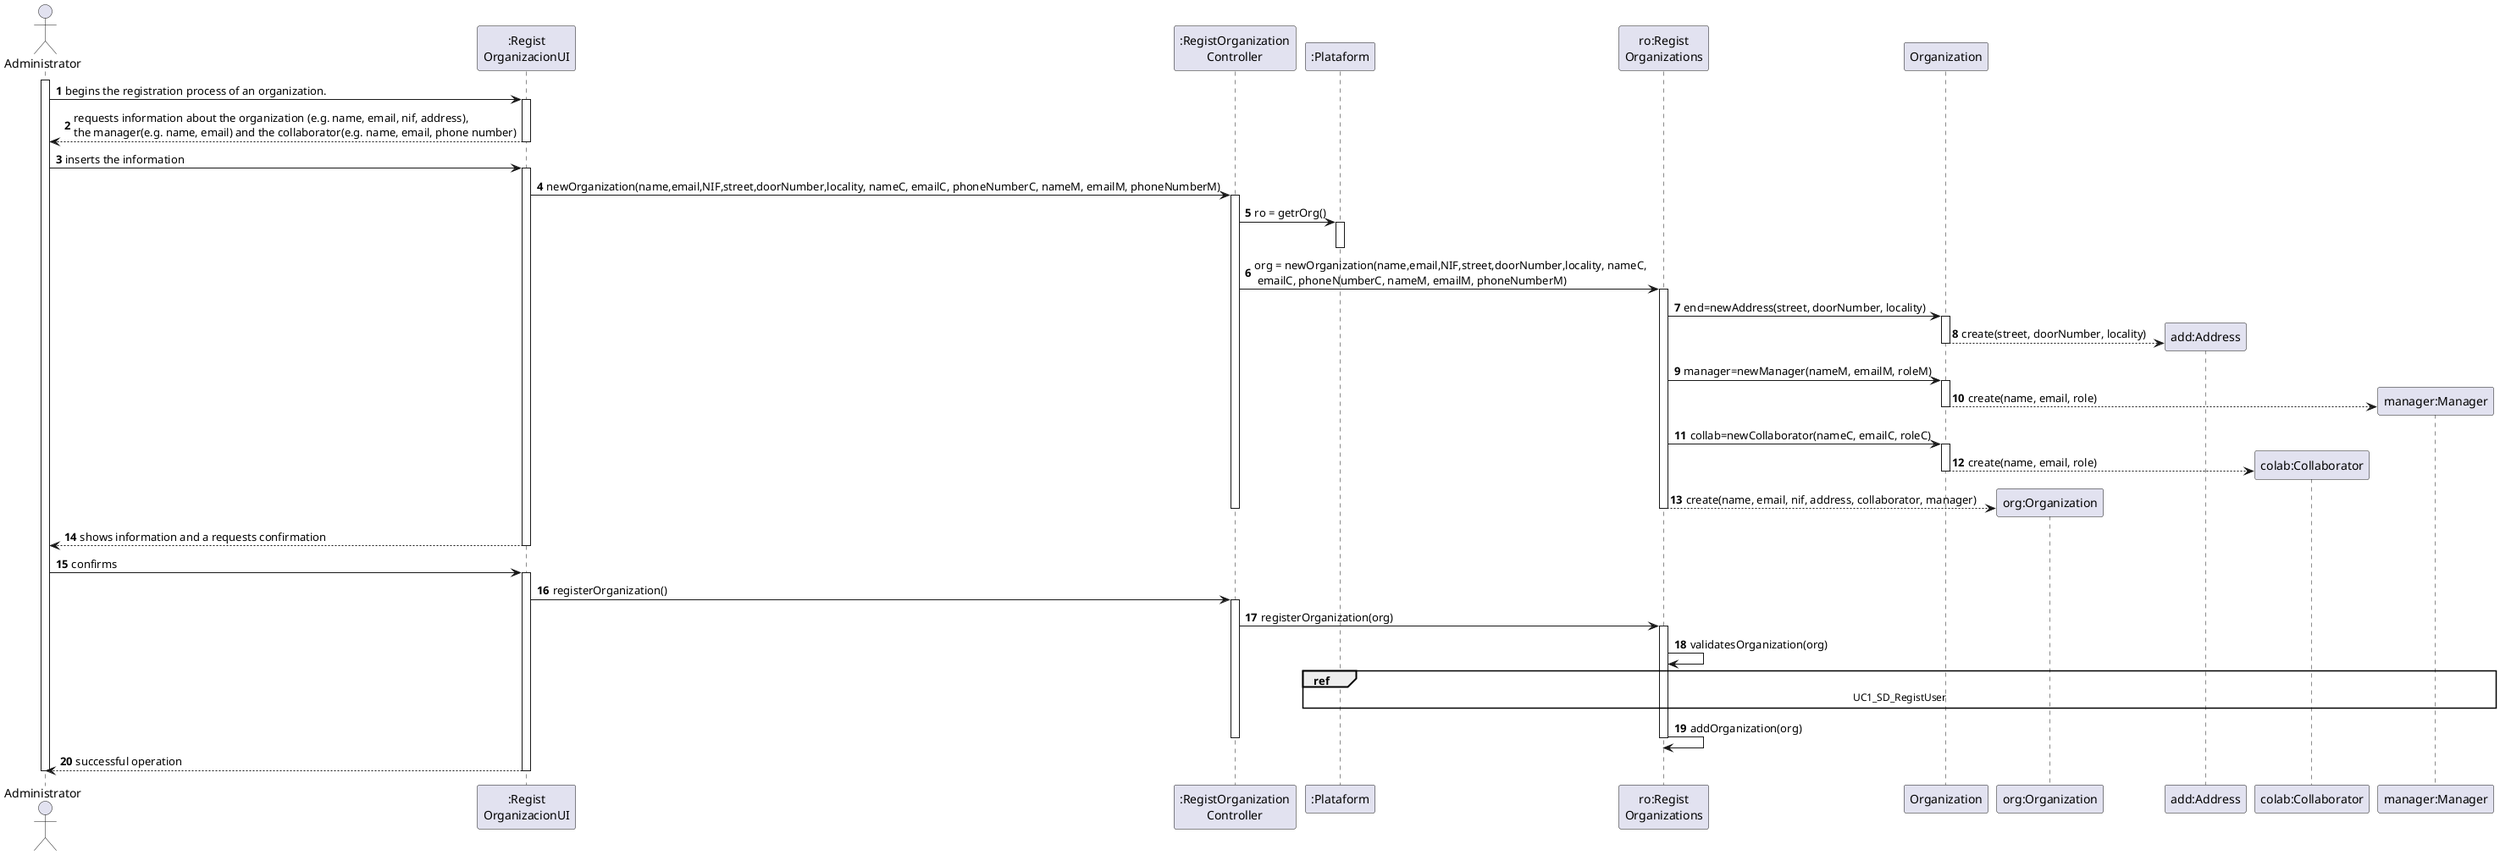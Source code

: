 @startuml
autonumber

actor "Administrator" as ADM
participant ":Regist\nOrganizacionUI" as UI
participant ":RegistOrganization\nController" as CTRL
participant ":Plataform" as PLAT
participant "ro:Regist\nOrganizations" as ORGS
participant "Organization" as _ORG
participant "org:Organization" as ORG
participant "add:Address" as ADD
participant "colab:Collaborator" as COLAB
participant "manager:Manager" as MNGR

activate ADM
ADM -> UI : begins the registration process of an organization.
activate UI

UI --> ADM : requests information about the organization (e.g. name, email, nif, address), \nthe manager(e.g. name, email) and the collaborator(e.g. name, email, phone number)
deactivate UI
ADM -> UI : inserts the information
activate UI

UI -> CTRL : newOrganization(name,email,NIF,street,doorNumber,locality, nameC, emailC, phoneNumberC, nameM, emailM, phoneNumberM)
activate CTRL

CTRL -> PLAT: ro = getrOrg()
activate PLAT
deactivate PLAT

CTRL -> ORGS: org = newOrganization(name,email,NIF,street,doorNumber,locality, nameC, \n emailC, phoneNumberC, nameM, emailM, phoneNumberM)
activate ORGS

ORGS -> _ORG: end=newAddress(street, doorNumber, locality)
activate _ORG
_ORG --> ADD ** : create(street, doorNumber, locality)
deactivate _ORG

ORGS -> _ORG: manager=newManager(nameM, emailM, roleM)
activate _ORG
_ORG --> MNGR ** : create(name, email, role)
deactivate _ORG

ORGS -> _ORG: collab=newCollaborator(nameC, emailC, roleC)
activate _ORG
_ORG --> COLAB ** : create(name, email, role)
deactivate _ORG

ORGS --> ORG ** : create(name, email, nif, address, collaborator, manager)
deactivate ORGS


deactivate CTRL
UI --> ADM : shows information and a requests confirmation
deactivate UI

ADM -> UI : confirms
activate UI

UI -> CTRL: registerOrganization()
activate CTRL
CTRL -> ORGS: registerOrganization(org)
activate ORGS

ORGS -> ORGS: validatesOrganization(org)

ref over ORGS, COLAB, MNGR, PLAT
  UC1_SD_RegistUser
end ref

ORGS -> ORGS: addOrganization(org)
deactivate ORGS

deactivate CTRL
UI --> ADM : successful operation
deactivate UI

deactivate ADM
@enduml
